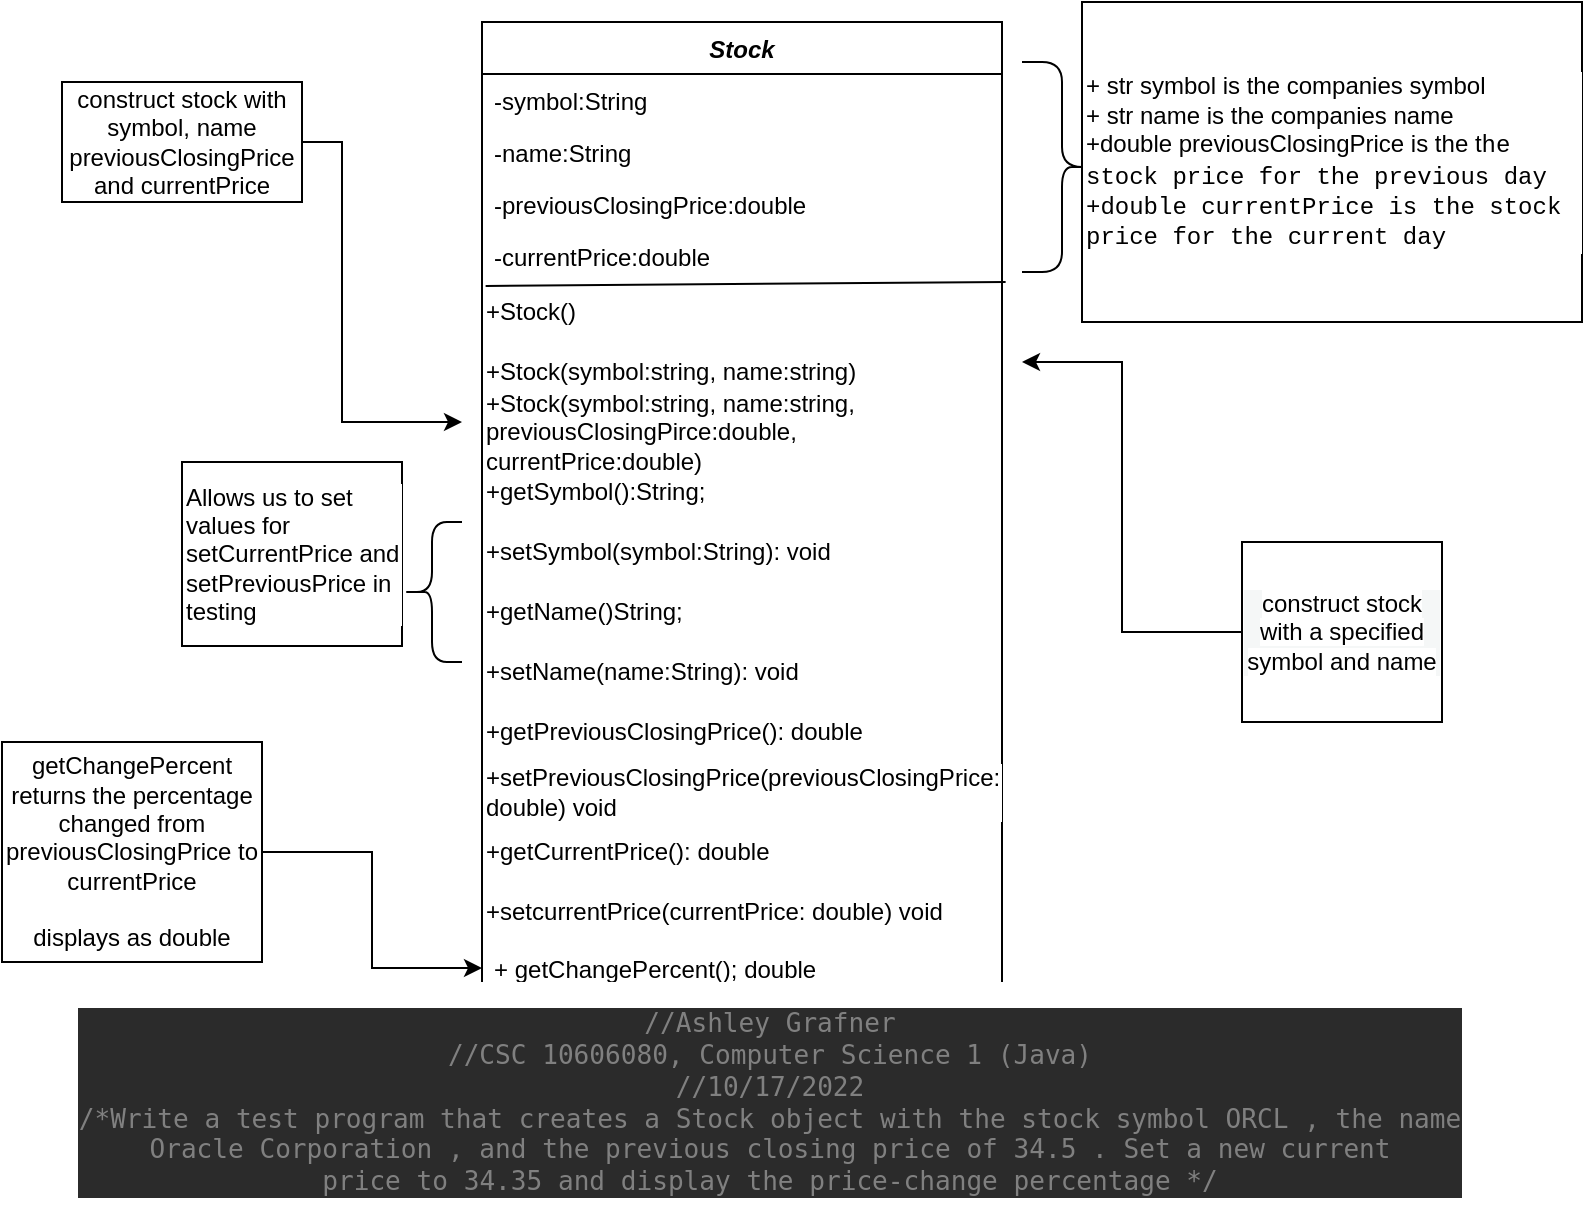 <mxfile version="20.5.0" type="github">
  <diagram id="C5RBs43oDa-KdzZeNtuy" name="Page-1">
    <mxGraphModel dx="1422" dy="762" grid="1" gridSize="10" guides="1" tooltips="1" connect="1" arrows="1" fold="1" page="1" pageScale="1" pageWidth="827" pageHeight="1169" math="0" shadow="0">
      <root>
        <mxCell id="WIyWlLk6GJQsqaUBKTNV-0" />
        <mxCell id="WIyWlLk6GJQsqaUBKTNV-1" parent="WIyWlLk6GJQsqaUBKTNV-0" />
        <mxCell id="zkfFHV4jXpPFQw0GAbJ--0" value="Stock" style="swimlane;fontStyle=3;align=center;verticalAlign=top;childLayout=stackLayout;horizontal=1;startSize=26;horizontalStack=0;resizeParent=1;resizeLast=0;collapsible=1;marginBottom=0;rounded=0;shadow=0;strokeWidth=1;" parent="WIyWlLk6GJQsqaUBKTNV-1" vertex="1">
          <mxGeometry x="270" y="110" width="260" height="486" as="geometry">
            <mxRectangle x="230" y="140" width="160" height="26" as="alternateBounds" />
          </mxGeometry>
        </mxCell>
        <mxCell id="zkfFHV4jXpPFQw0GAbJ--3" value="-symbol:String" style="text;align=left;verticalAlign=top;spacingLeft=4;spacingRight=4;overflow=hidden;rotatable=0;points=[[0,0.5],[1,0.5]];portConstraint=eastwest;rounded=0;shadow=0;html=0;" parent="zkfFHV4jXpPFQw0GAbJ--0" vertex="1">
          <mxGeometry y="26" width="260" height="26" as="geometry" />
        </mxCell>
        <mxCell id="CVuEDkvlk7afERo4JCGG-30" value="-name:String" style="text;align=left;verticalAlign=top;spacingLeft=4;spacingRight=4;overflow=hidden;rotatable=0;points=[[0,0.5],[1,0.5]];portConstraint=eastwest;" parent="zkfFHV4jXpPFQw0GAbJ--0" vertex="1">
          <mxGeometry y="52" width="260" height="26" as="geometry" />
        </mxCell>
        <mxCell id="zkfFHV4jXpPFQw0GAbJ--11" value="-previousClosingPrice:double" style="text;align=left;verticalAlign=top;spacingLeft=4;spacingRight=4;overflow=hidden;rotatable=0;points=[[0,0.5],[1,0.5]];portConstraint=eastwest;" parent="zkfFHV4jXpPFQw0GAbJ--0" vertex="1">
          <mxGeometry y="78" width="260" height="26" as="geometry" />
        </mxCell>
        <mxCell id="zkfFHV4jXpPFQw0GAbJ--7" value="-currentPrice:double" style="text;align=left;verticalAlign=top;spacingLeft=4;spacingRight=4;overflow=hidden;rotatable=0;points=[[0,0.5],[1,0.5]];portConstraint=eastwest;" parent="zkfFHV4jXpPFQw0GAbJ--0" vertex="1">
          <mxGeometry y="104" width="260" height="26" as="geometry" />
        </mxCell>
        <mxCell id="CVuEDkvlk7afERo4JCGG-7" value="" style="endArrow=none;html=1;rounded=0;exitX=0.007;exitY=1.077;exitDx=0;exitDy=0;exitPerimeter=0;entryX=1.007;entryY=1;entryDx=0;entryDy=0;entryPerimeter=0;" parent="zkfFHV4jXpPFQw0GAbJ--0" source="zkfFHV4jXpPFQw0GAbJ--7" target="zkfFHV4jXpPFQw0GAbJ--7" edge="1">
          <mxGeometry width="50" height="50" relative="1" as="geometry">
            <mxPoint x="80" y="200" as="sourcePoint" />
            <mxPoint x="130" y="150" as="targetPoint" />
          </mxGeometry>
        </mxCell>
        <mxCell id="CVuEDkvlk7afERo4JCGG-31" value="+Stock()" style="text;html=1;strokeColor=none;fillColor=none;align=left;verticalAlign=middle;whiteSpace=wrap;rounded=0;labelBackgroundColor=#FFFFFF;fontFamily=Helvetica;fontColor=#000000;" parent="zkfFHV4jXpPFQw0GAbJ--0" vertex="1">
          <mxGeometry y="130" width="260" height="30" as="geometry" />
        </mxCell>
        <mxCell id="CVuEDkvlk7afERo4JCGG-43" value="+Stock(symbol:string, name:string)" style="text;html=1;strokeColor=none;fillColor=none;align=left;verticalAlign=middle;whiteSpace=wrap;rounded=0;labelBackgroundColor=#FFFFFF;fontFamily=Helvetica;fontColor=#000000;" parent="zkfFHV4jXpPFQw0GAbJ--0" vertex="1">
          <mxGeometry y="160" width="260" height="30" as="geometry" />
        </mxCell>
        <mxCell id="B-4MOhiQ96mg17g3XeNI-0" value="+Stock(symbol:string, name:string, previousClosingPirce:double, currentPrice:double)" style="text;html=1;strokeColor=none;fillColor=none;align=left;verticalAlign=middle;whiteSpace=wrap;rounded=0;" parent="zkfFHV4jXpPFQw0GAbJ--0" vertex="1">
          <mxGeometry y="190" width="260" height="30" as="geometry" />
        </mxCell>
        <mxCell id="CVuEDkvlk7afERo4JCGG-37" value="+getSymbol():String;" style="text;html=1;strokeColor=none;fillColor=none;align=left;verticalAlign=middle;whiteSpace=wrap;rounded=0;labelBackgroundColor=#FFFFFF;fontFamily=Helvetica;fontColor=#000000;" parent="zkfFHV4jXpPFQw0GAbJ--0" vertex="1">
          <mxGeometry y="220" width="260" height="30" as="geometry" />
        </mxCell>
        <mxCell id="B-4MOhiQ96mg17g3XeNI-3" value="+setSymbol(symbol:String): void" style="text;html=1;strokeColor=none;fillColor=none;align=left;verticalAlign=middle;whiteSpace=wrap;rounded=0;" parent="zkfFHV4jXpPFQw0GAbJ--0" vertex="1">
          <mxGeometry y="250" width="260" height="30" as="geometry" />
        </mxCell>
        <mxCell id="CVuEDkvlk7afERo4JCGG-38" value="+getName()String;" style="text;html=1;strokeColor=none;fillColor=none;align=left;verticalAlign=middle;whiteSpace=wrap;rounded=0;labelBackgroundColor=#FFFFFF;fontFamily=Helvetica;fontColor=#000000;" parent="zkfFHV4jXpPFQw0GAbJ--0" vertex="1">
          <mxGeometry y="280" width="260" height="30" as="geometry" />
        </mxCell>
        <mxCell id="B-4MOhiQ96mg17g3XeNI-4" value="+setName(name:String): void" style="text;html=1;strokeColor=none;fillColor=none;align=left;verticalAlign=middle;whiteSpace=wrap;rounded=0;" parent="zkfFHV4jXpPFQw0GAbJ--0" vertex="1">
          <mxGeometry y="310" width="260" height="30" as="geometry" />
        </mxCell>
        <mxCell id="B-4MOhiQ96mg17g3XeNI-5" value="+getPreviousClosingPrice(): double" style="text;html=1;strokeColor=none;fillColor=none;align=left;verticalAlign=middle;whiteSpace=wrap;rounded=0;" parent="zkfFHV4jXpPFQw0GAbJ--0" vertex="1">
          <mxGeometry y="340" width="260" height="30" as="geometry" />
        </mxCell>
        <mxCell id="CVuEDkvlk7afERo4JCGG-39" value="+setPreviousClosingPrice(previousClosingPrice: double) void" style="text;html=1;strokeColor=none;fillColor=none;align=left;verticalAlign=middle;whiteSpace=wrap;rounded=0;labelBackgroundColor=#FFFFFF;fontFamily=Helvetica;fontColor=#000000;" parent="zkfFHV4jXpPFQw0GAbJ--0" vertex="1">
          <mxGeometry y="370" width="260" height="30" as="geometry" />
        </mxCell>
        <mxCell id="B-4MOhiQ96mg17g3XeNI-6" value="+getCurrentPrice(): double" style="text;html=1;strokeColor=none;fillColor=none;align=left;verticalAlign=middle;whiteSpace=wrap;rounded=0;" parent="zkfFHV4jXpPFQw0GAbJ--0" vertex="1">
          <mxGeometry y="400" width="260" height="30" as="geometry" />
        </mxCell>
        <mxCell id="CVuEDkvlk7afERo4JCGG-41" value="+setcurrentPrice(currentPrice: double) void" style="text;html=1;strokeColor=none;fillColor=none;align=left;verticalAlign=middle;whiteSpace=wrap;rounded=0;labelBackgroundColor=#FFFFFF;fontFamily=Helvetica;fontColor=#000000;" parent="zkfFHV4jXpPFQw0GAbJ--0" vertex="1">
          <mxGeometry y="430" width="260" height="30" as="geometry" />
        </mxCell>
        <mxCell id="zkfFHV4jXpPFQw0GAbJ--18" value="+ getChangePercent(); double " style="text;align=left;verticalAlign=top;spacingLeft=4;spacingRight=4;overflow=hidden;rotatable=0;points=[[0,0.5],[1,0.5]];portConstraint=eastwest;" parent="zkfFHV4jXpPFQw0GAbJ--0" vertex="1">
          <mxGeometry y="460" width="260" height="26" as="geometry" />
        </mxCell>
        <mxCell id="CVuEDkvlk7afERo4JCGG-44" style="edgeStyle=orthogonalEdgeStyle;rounded=0;orthogonalLoop=1;jettySize=auto;html=1;fontFamily=Helvetica;fontColor=#000000;entryX=0;entryY=0.5;entryDx=0;entryDy=0;" parent="WIyWlLk6GJQsqaUBKTNV-1" source="CVuEDkvlk7afERo4JCGG-8" target="zkfFHV4jXpPFQw0GAbJ--18" edge="1">
          <mxGeometry relative="1" as="geometry">
            <mxPoint x="230" y="500" as="targetPoint" />
          </mxGeometry>
        </mxCell>
        <mxCell id="CVuEDkvlk7afERo4JCGG-8" value="getChangePercent returns the percentage changed from previousClosingPrice to currentPrice&lt;br&gt;&lt;br&gt;displays as double" style="rounded=0;whiteSpace=wrap;html=1;" parent="WIyWlLk6GJQsqaUBKTNV-1" vertex="1">
          <mxGeometry x="30" y="470" width="130" height="110" as="geometry" />
        </mxCell>
        <mxCell id="CVuEDkvlk7afERo4JCGG-55" style="edgeStyle=orthogonalEdgeStyle;rounded=0;orthogonalLoop=1;jettySize=auto;html=1;fontFamily=Helvetica;fontColor=#000000;" parent="WIyWlLk6GJQsqaUBKTNV-1" source="CVuEDkvlk7afERo4JCGG-17" edge="1">
          <mxGeometry relative="1" as="geometry">
            <mxPoint x="540" y="280" as="targetPoint" />
            <Array as="points">
              <mxPoint x="590" y="415" />
              <mxPoint x="590" y="280" />
            </Array>
          </mxGeometry>
        </mxCell>
        <mxCell id="CVuEDkvlk7afERo4JCGG-17" value="&lt;span style=&quot;background-color: rgb(255, 255, 255);&quot;&gt;construct&amp;nbsp;&lt;span style=&quot;text-align: start;&quot;&gt;stock with a specified symbol and name&lt;/span&gt;&lt;/span&gt;" style="rounded=0;whiteSpace=wrap;html=1;labelBackgroundColor=#F5F7F7;fontColor=#000000;" parent="WIyWlLk6GJQsqaUBKTNV-1" vertex="1">
          <mxGeometry x="650" y="370" width="100" height="90" as="geometry" />
        </mxCell>
        <mxCell id="CVuEDkvlk7afERo4JCGG-24" value="" style="shape=curlyBracket;whiteSpace=wrap;html=1;rounded=1;flipH=1;labelBackgroundColor=#FFFFFF;fontFamily=Helvetica;fontColor=#000000;" parent="WIyWlLk6GJQsqaUBKTNV-1" vertex="1">
          <mxGeometry x="540" y="130" width="40" height="105" as="geometry" />
        </mxCell>
        <mxCell id="CVuEDkvlk7afERo4JCGG-25" value="+ str symbol is the companies symbol&lt;br&gt;+ str name is the companies name&lt;br&gt;+double previousClosingPrice is th&lt;span style=&quot;background-color: rgb(255, 255, 255);&quot;&gt;e t&lt;span style=&quot;font-family: ui-monospace, SFMono-Regular, &amp;quot;SF Mono&amp;quot;, Menlo, Consolas, &amp;quot;Liberation Mono&amp;quot;, monospace;&quot;&gt;he stock price for the previous day&lt;br&gt;+double currentPrice is the stock price for the current day&lt;br&gt;&lt;/span&gt;&lt;/span&gt;" style="rounded=0;whiteSpace=wrap;html=1;labelBackgroundColor=#FFFFFF;fontFamily=Helvetica;fontColor=#000000;align=left;" parent="WIyWlLk6GJQsqaUBKTNV-1" vertex="1">
          <mxGeometry x="570" y="100" width="250" height="160" as="geometry" />
        </mxCell>
        <mxCell id="CVuEDkvlk7afERo4JCGG-28" value="&lt;pre style=&quot;background-color:#2b2b2b;color:#a9b7c6;font-family:&#39;JetBrains Mono&#39;,monospace;font-size:9.8pt;&quot;&gt;&lt;span style=&quot;color:#808080;&quot;&gt;//Ashley Grafner&lt;br&gt;&lt;/span&gt;&lt;span style=&quot;color:#808080;&quot;&gt;//CSC 10606080, Computer Science 1 (Java)&lt;br&gt;&lt;/span&gt;&lt;span style=&quot;color:#808080;&quot;&gt;//10/17/2022&lt;br&gt;&lt;/span&gt;&lt;span style=&quot;color:#808080;&quot;&gt;/*Write a test program that creates a Stock object with the stock symbol ORCL , the name&lt;br&gt;&lt;/span&gt;&lt;span style=&quot;color:#808080;&quot;&gt;Oracle Corporation , and the previous closing price of 34.5 . Set a new current&lt;br&gt;&lt;/span&gt;&lt;span style=&quot;color:#808080;&quot;&gt;price to 34.35 and display the price-change percentage */&lt;/span&gt;&lt;/pre&gt;" style="rounded=0;whiteSpace=wrap;html=1;labelBackgroundColor=#FFFFFF;fontFamily=Helvetica;fontColor=#000000;" parent="WIyWlLk6GJQsqaUBKTNV-1" vertex="1">
          <mxGeometry x="184" y="620" width="460" height="60" as="geometry" />
        </mxCell>
        <mxCell id="CVuEDkvlk7afERo4JCGG-45" value="Allows us to set values for setCurrentPrice and setPreviousPrice in testing" style="rounded=0;whiteSpace=wrap;html=1;labelBackgroundColor=#FFFFFF;fontFamily=Helvetica;fontColor=#000000;align=left;" parent="WIyWlLk6GJQsqaUBKTNV-1" vertex="1">
          <mxGeometry x="120" y="330" width="110" height="92" as="geometry" />
        </mxCell>
        <mxCell id="CVuEDkvlk7afERo4JCGG-56" value="" style="shape=curlyBracket;whiteSpace=wrap;html=1;rounded=1;labelBackgroundColor=#FFFFFF;fontFamily=Helvetica;fontColor=#000000;" parent="WIyWlLk6GJQsqaUBKTNV-1" vertex="1">
          <mxGeometry x="230" y="360" width="30" height="70" as="geometry" />
        </mxCell>
        <mxCell id="B-4MOhiQ96mg17g3XeNI-2" style="edgeStyle=orthogonalEdgeStyle;rounded=0;orthogonalLoop=1;jettySize=auto;html=1;" parent="WIyWlLk6GJQsqaUBKTNV-1" source="B-4MOhiQ96mg17g3XeNI-1" edge="1">
          <mxGeometry relative="1" as="geometry">
            <mxPoint x="260" y="310" as="targetPoint" />
            <Array as="points">
              <mxPoint x="200" y="170" />
              <mxPoint x="200" y="310" />
            </Array>
          </mxGeometry>
        </mxCell>
        <mxCell id="B-4MOhiQ96mg17g3XeNI-1" value="construct stock with symbol, name previousClosingPrice and currentPrice" style="rounded=0;whiteSpace=wrap;html=1;" parent="WIyWlLk6GJQsqaUBKTNV-1" vertex="1">
          <mxGeometry x="60" y="140" width="120" height="60" as="geometry" />
        </mxCell>
      </root>
    </mxGraphModel>
  </diagram>
</mxfile>
